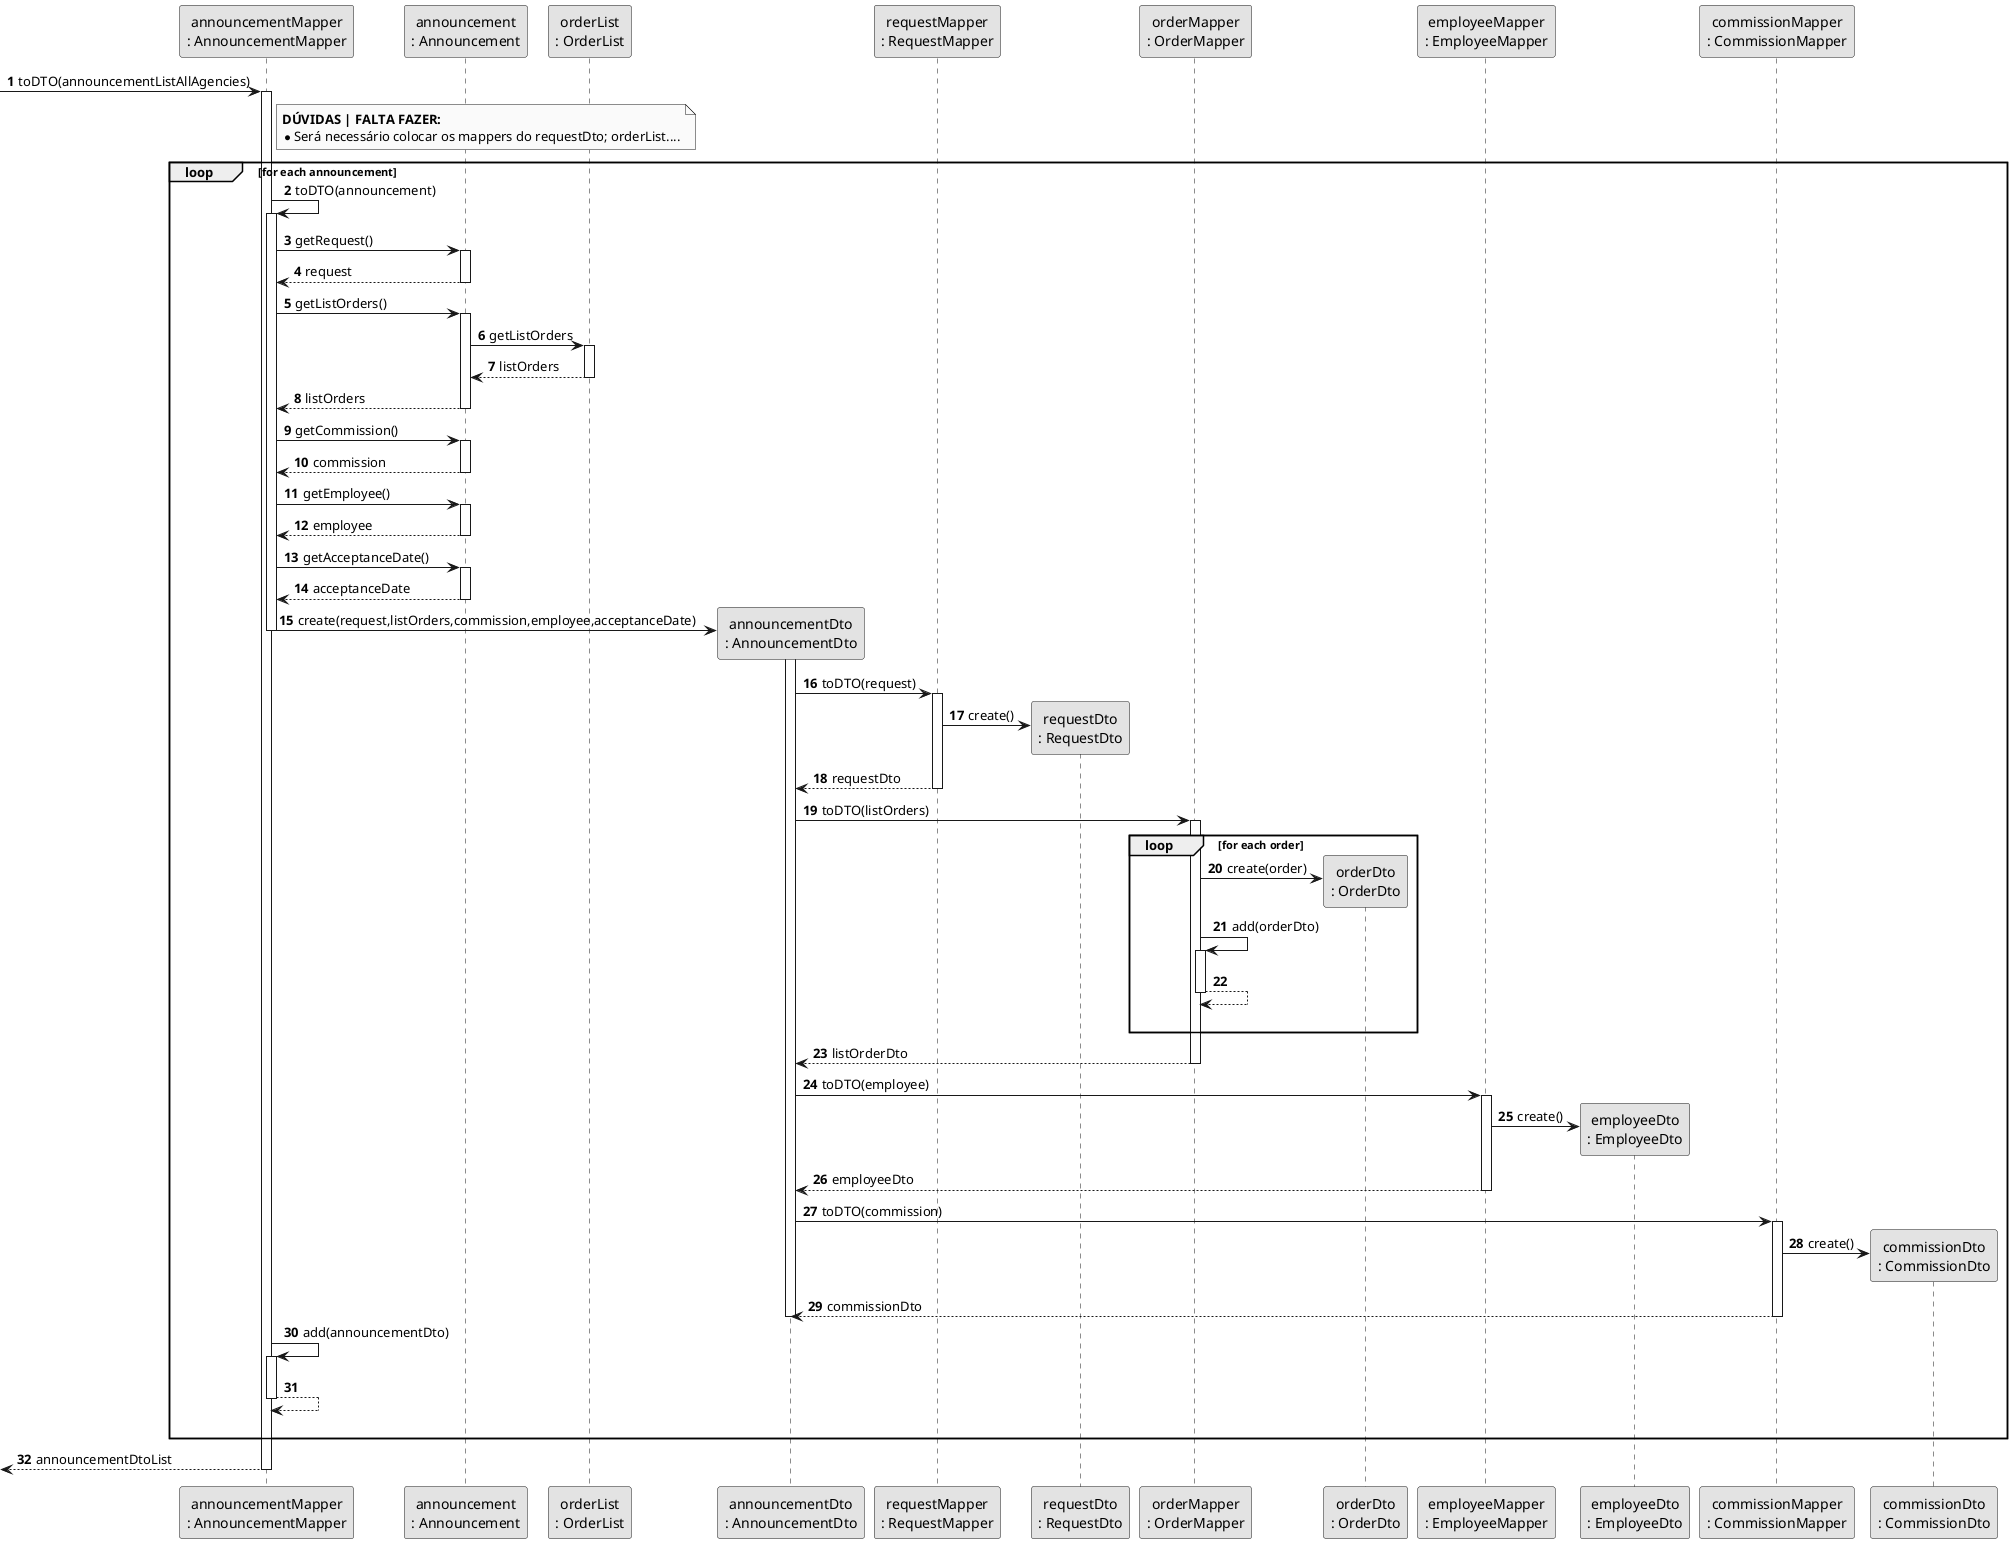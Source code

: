 @startuml
skinparam monochrome true
skinparam packageStyle rectangle
skinparam shadowing false

autonumber
participant "announcementMapper\n: AnnouncementMapper" as AnnMAPPER
 participant "announcement\n: Announcement" as Announce
  participant "orderList\n: OrderList" as OrderList
 participant "announcementDto\n: AnnouncementDto" as AnnDTO
  participant "requestMapper\n: RequestMapper" as RequestMapper
 participant "requestDto\n: RequestDto" as RequestDTO
participant "orderMapper\n: OrderMapper" as OrderMapper
 participant "orderDto\n: OrderDto" as OrderDTO
   participant "employeeMapper\n: EmployeeMapper" as EmployeeMapper
  participant "employeeDto\n: EmployeeDto" as EmployeeDTO
   participant "commissionMapper\n: CommissionMapper" as CommissionMapper
 participant "commissionDto\n: CommissionDto" as CommissionDTO


-> AnnMAPPER : toDTO(announcementListAllAgencies)
     activate AnnMAPPER

         note right AnnMAPPER
         **DÚVIDAS | FALTA FAZER:**
         * Será necessário colocar os mappers do requestDto; orderList....
         end note

         loop for each announcement

         AnnMAPPER -> AnnMAPPER : toDTO(announcement)
         activate AnnMAPPER

         AnnMAPPER -> Announce: getRequest()
         activate Announce
         Announce --> AnnMAPPER : request
         deactivate Announce

         AnnMAPPER -> Announce:  getListOrders()
         activate Announce
         Announce -> OrderList : getListOrders
         activate OrderList
         OrderList --> Announce : listOrders
         deactivate OrderList
         Announce --> AnnMAPPER : listOrders
         deactivate Announce

         AnnMAPPER -> Announce:  getCommission()
         activate Announce
         Announce --> AnnMAPPER : commission
         deactivate Announce

         AnnMAPPER -> Announce: getEmployee()
         activate Announce
         Announce --> AnnMAPPER : employee
         deactivate Announce

         AnnMAPPER -> Announce: getAcceptanceDate()
         activate Announce
         Announce --> AnnMAPPER : acceptanceDate
         deactivate Announce

         AnnMAPPER -> AnnDTO**: create(request,listOrders,commission,employee,acceptanceDate)
         deactivate AnnMAPPER
         activate AnnDTO

         AnnDTO -> RequestMapper : toDTO(request)
         activate RequestMapper
         RequestMapper -> RequestDTO** : create()
         RequestMapper --> AnnDTO : requestDto
         deactivate RequestMapper


         AnnDTO -> OrderMapper : toDTO(listOrders)
         activate OrderMapper

             loop for each order
             OrderMapper -> OrderDTO** : create(order)
             OrderMapper -> OrderMapper : add(orderDto)
             activate OrderMapper
             OrderMapper --> OrderMapper
             deactivate OrderMapper
             |||
             end loop

         OrderMapper --> AnnDTO: listOrderDto
         deactivate OrderMapper

         AnnDTO -> EmployeeMapper : toDTO(employee)
         activate EmployeeMapper
         EmployeeMapper -> EmployeeDTO** : create()
         EmployeeMapper --> AnnDTO : employeeDto
         deactivate EmployeeMapper

         AnnDTO -> CommissionMapper : toDTO(commission)
         activate CommissionMapper
         CommissionMapper -> CommissionDTO** : create()
         CommissionMapper --> AnnDTO : commissionDto
         deactivate CommissionMapper

         deactivate AnnDTO

         AnnMAPPER -> AnnMAPPER: add(announcementDto)
         activate AnnMAPPER

         AnnMAPPER --> AnnMAPPER:
         deactivate AnnMAPPER

         |||
         end loop

     <-- AnnMAPPER : announcementDtoList
     deactivate AnnMAPPER

@enduml